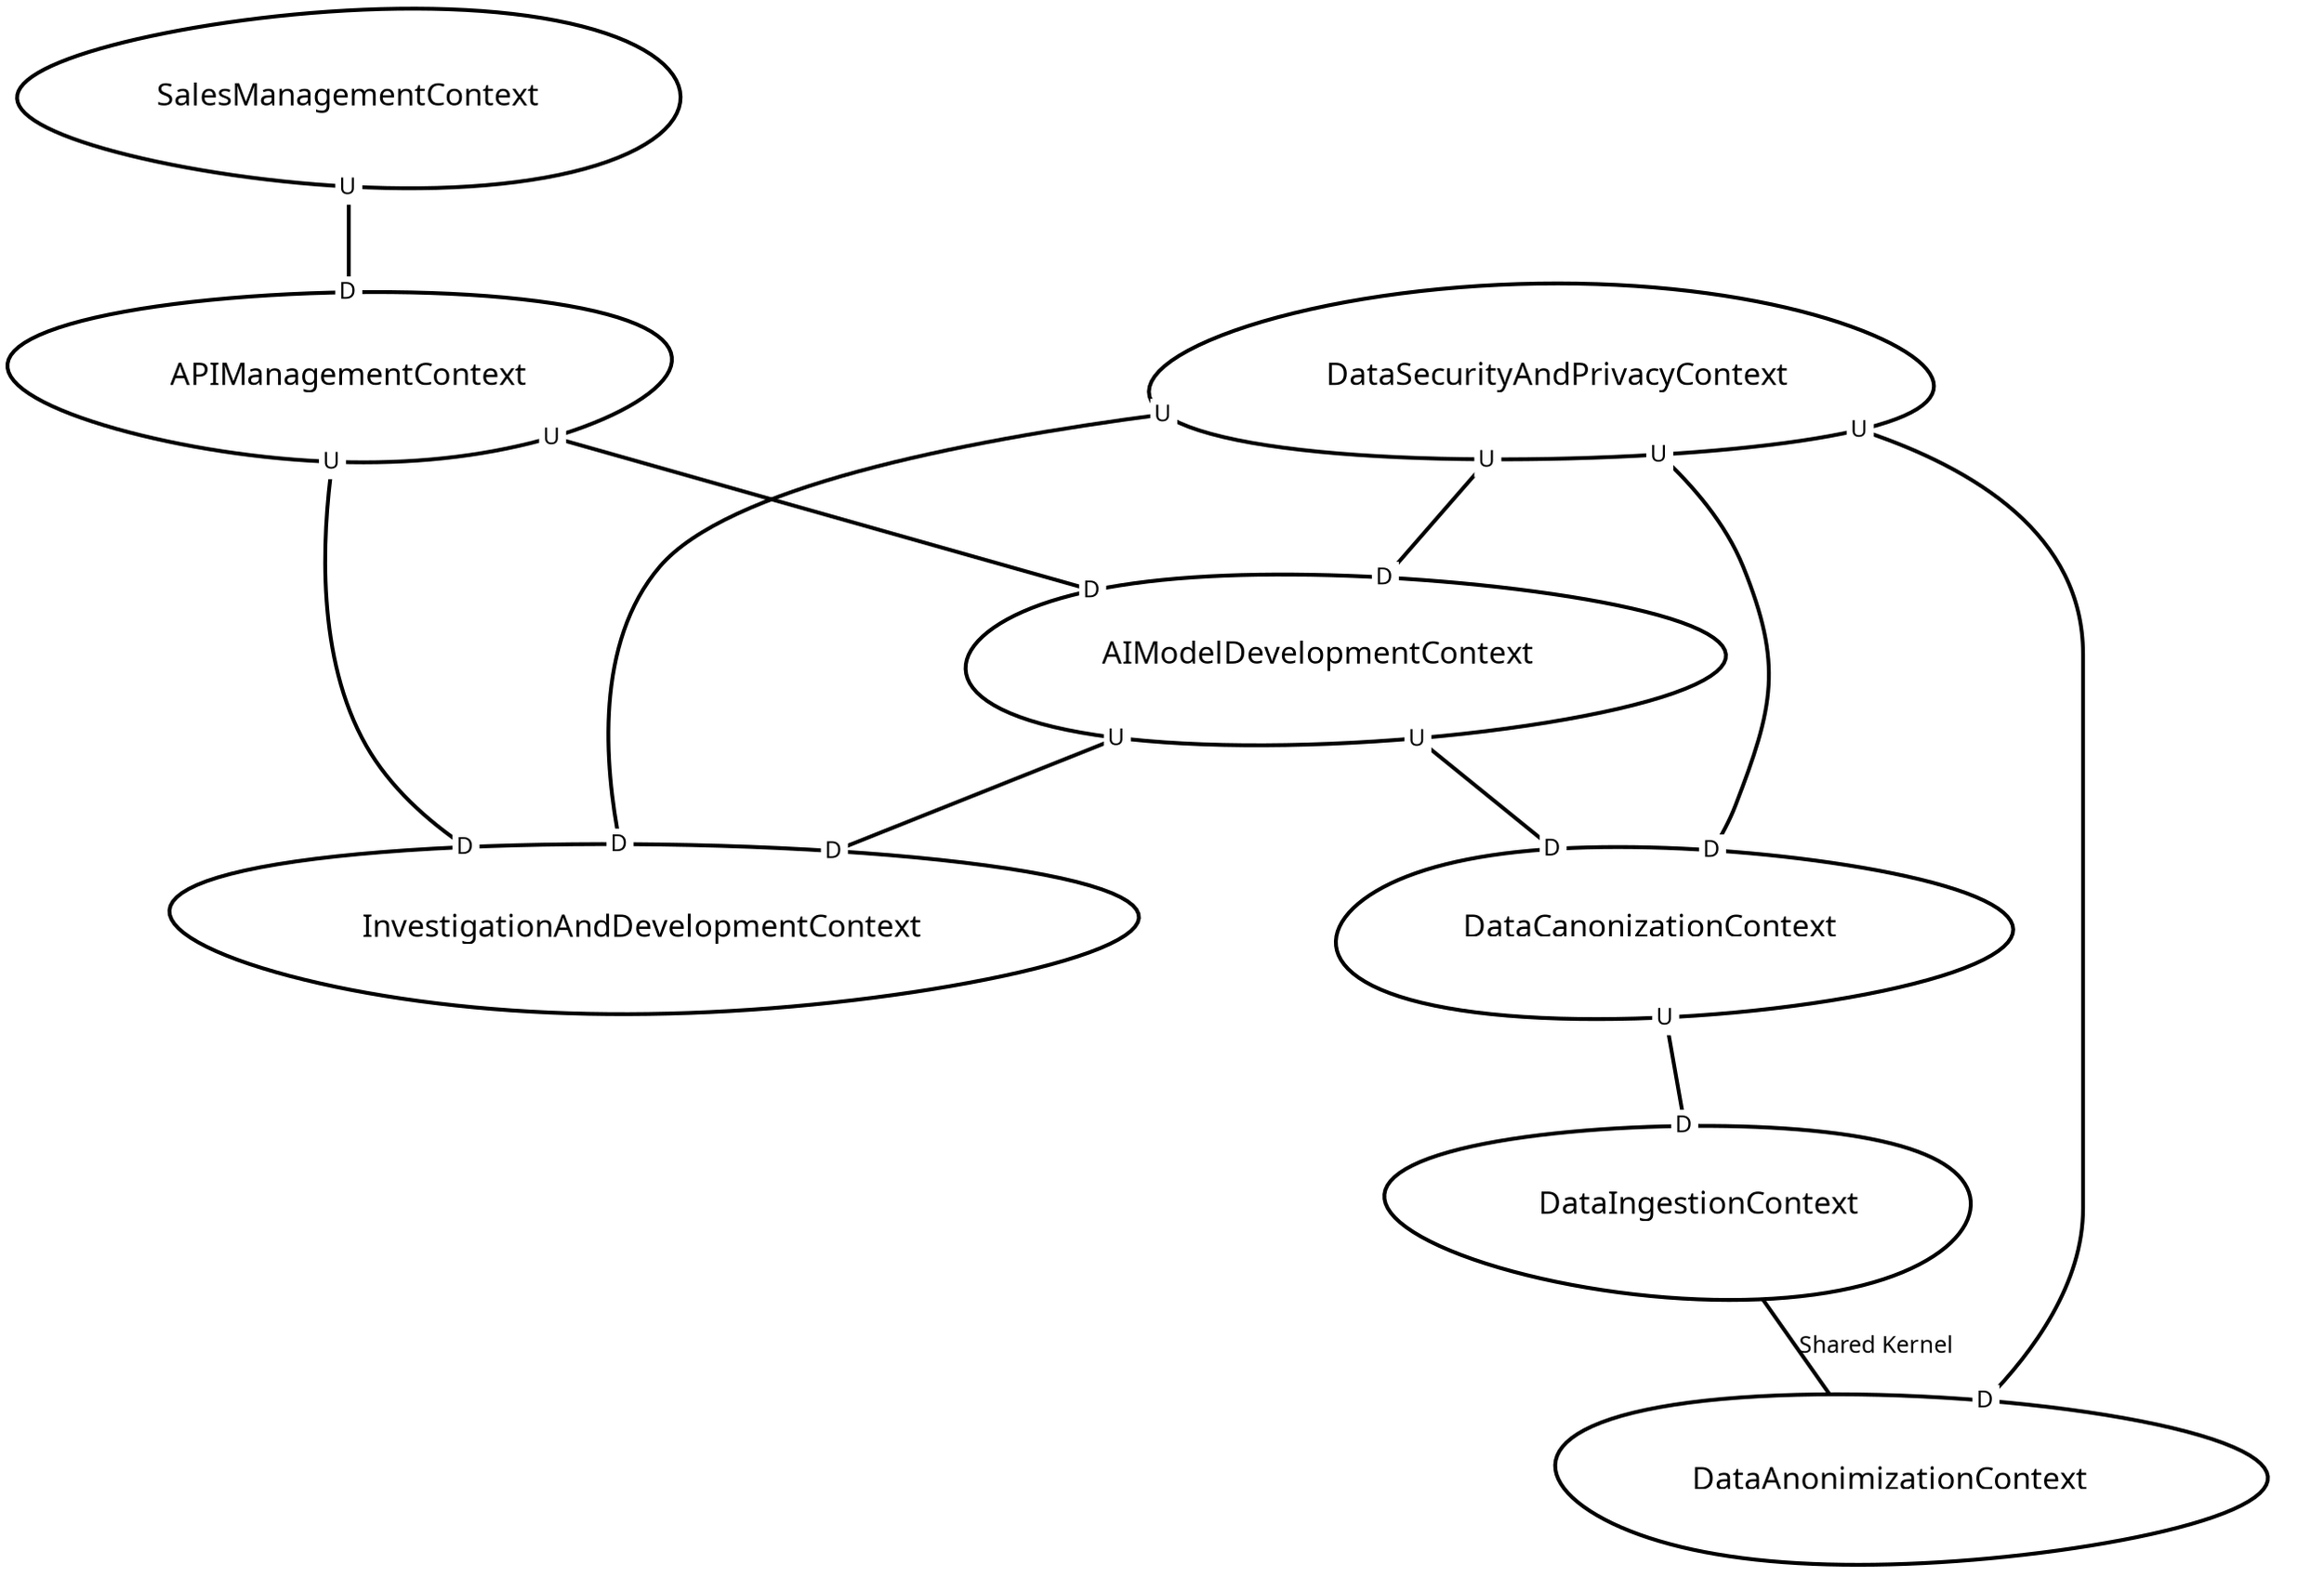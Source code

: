 digraph "ContextMapGraph" {
graph ["imagepath"="/tmp/GraphvizJava"]
"AIModelDevelopmentContext" ["margin"="0.3","orientation"="29","shape"="egg","fontsize"="16","style"="bold","label"="AIModelDevelopmentContext\n","fontname"="sans-serif"]
"DataCanonizationContext" ["margin"="0.3","orientation"="28","shape"="egg","fontsize"="16","style"="bold","label"="DataCanonizationContext\n","fontname"="sans-serif"]
"DataIngestionContext" ["margin"="0.3","orientation"="314","shape"="egg","fontsize"="16","style"="bold","label"="DataIngestionContext\n","fontname"="sans-serif"]
"DataAnonimizationContext" ["margin"="0.3","orientation"="158","shape"="egg","fontsize"="16","style"="bold","label"="DataAnonimizationContext\n","fontname"="sans-serif"]
"InvestigationAndDevelopmentContext" ["margin"="0.3","orientation"="172","shape"="egg","fontsize"="16","style"="bold","label"="InvestigationAndDevelopmentContext\n","fontname"="sans-serif"]
"APIManagementContext" ["margin"="0.3","orientation"="189","shape"="egg","fontsize"="16","style"="bold","label"="APIManagementContext\n","fontname"="sans-serif"]
"DataSecurityAndPrivacyContext" ["margin"="0.3","orientation"="242","shape"="egg","fontsize"="16","style"="bold","label"="DataSecurityAndPrivacyContext\n","fontname"="sans-serif"]
"SalesManagementContext" ["margin"="0.3","orientation"="89","shape"="egg","fontsize"="16","style"="bold","label"="SalesManagementContext\n","fontname"="sans-serif"]
"AIModelDevelopmentContext" -> "DataCanonizationContext" ["headlabel"=<<table cellspacing="0" cellborder="0" border="0">
<tr><td bgcolor="white">D</td></tr>
</table>>,"labeldistance"="0","fontsize"="12","taillabel"=<<table cellspacing="0" cellborder="0" border="0">
<tr><td bgcolor="white">U</td></tr>
</table>>,"style"="bold","label"="                                        ","dir"="none","fontname"="sans-serif"]
"AIModelDevelopmentContext" -> "InvestigationAndDevelopmentContext" ["headlabel"=<<table cellspacing="0" cellborder="0" border="0">
<tr><td bgcolor="white">D</td></tr>
</table>>,"labeldistance"="0","fontsize"="12","taillabel"=<<table cellspacing="0" cellborder="0" border="0">
<tr><td bgcolor="white">U</td></tr>
</table>>,"style"="bold","label"="                                        ","dir"="none","fontname"="sans-serif"]
"DataCanonizationContext" -> "DataIngestionContext" ["headlabel"=<<table cellspacing="0" cellborder="0" border="0">
<tr><td bgcolor="white">D</td></tr>
</table>>,"labeldistance"="0","fontsize"="12","taillabel"=<<table cellspacing="0" cellborder="0" border="0">
<tr><td bgcolor="white">U</td></tr>
</table>>,"style"="bold","label"="                                        ","dir"="none","fontname"="sans-serif"]
"DataIngestionContext" -> "DataAnonimizationContext" ["fontsize"="12","style"="bold","label"="Shared Kernel","dir"="none","fontname"="sans-serif"]
"APIManagementContext" -> "AIModelDevelopmentContext" ["headlabel"=<<table cellspacing="0" cellborder="0" border="0">
<tr><td bgcolor="white">D</td></tr>
</table>>,"labeldistance"="0","fontsize"="12","taillabel"=<<table cellspacing="0" cellborder="0" border="0">
<tr><td bgcolor="white">U</td></tr>
</table>>,"style"="bold","label"="                                        ","dir"="none","fontname"="sans-serif"]
"APIManagementContext" -> "InvestigationAndDevelopmentContext" ["headlabel"=<<table cellspacing="0" cellborder="0" border="0">
<tr><td bgcolor="white">D</td></tr>
</table>>,"labeldistance"="0","fontsize"="12","taillabel"=<<table cellspacing="0" cellborder="0" border="0">
<tr><td bgcolor="white">U</td></tr>
</table>>,"style"="bold","label"="                                        ","dir"="none","fontname"="sans-serif"]
"DataSecurityAndPrivacyContext" -> "AIModelDevelopmentContext" ["headlabel"=<<table cellspacing="0" cellborder="0" border="0">
<tr><td bgcolor="white">D</td></tr>
</table>>,"labeldistance"="0","fontsize"="12","taillabel"=<<table cellspacing="0" cellborder="0" border="0">
<tr><td bgcolor="white">U</td></tr>
</table>>,"style"="bold","label"="                                        ","dir"="none","fontname"="sans-serif"]
"DataSecurityAndPrivacyContext" -> "InvestigationAndDevelopmentContext" ["headlabel"=<<table cellspacing="0" cellborder="0" border="0">
<tr><td bgcolor="white">D</td></tr>
</table>>,"labeldistance"="0","fontsize"="12","taillabel"=<<table cellspacing="0" cellborder="0" border="0">
<tr><td bgcolor="white">U</td></tr>
</table>>,"style"="bold","label"="                                        ","dir"="none","fontname"="sans-serif"]
"DataSecurityAndPrivacyContext" -> "DataAnonimizationContext" ["headlabel"=<<table cellspacing="0" cellborder="0" border="0">
<tr><td bgcolor="white">D</td></tr>
</table>>,"labeldistance"="0","fontsize"="12","taillabel"=<<table cellspacing="0" cellborder="0" border="0">
<tr><td bgcolor="white">U</td></tr>
</table>>,"style"="bold","label"="                                        ","dir"="none","fontname"="sans-serif"]
"DataSecurityAndPrivacyContext" -> "DataCanonizationContext" ["headlabel"=<<table cellspacing="0" cellborder="0" border="0">
<tr><td bgcolor="white">D</td></tr>
</table>>,"labeldistance"="0","fontsize"="12","taillabel"=<<table cellspacing="0" cellborder="0" border="0">
<tr><td bgcolor="white">U</td></tr>
</table>>,"style"="bold","label"="                                        ","dir"="none","fontname"="sans-serif"]
"SalesManagementContext" -> "APIManagementContext" ["headlabel"=<<table cellspacing="0" cellborder="0" border="0">
<tr><td bgcolor="white">D</td></tr>
</table>>,"labeldistance"="0","fontsize"="12","taillabel"=<<table cellspacing="0" cellborder="0" border="0">
<tr><td bgcolor="white">U</td></tr>
</table>>,"style"="bold","label"="                                        ","dir"="none","fontname"="sans-serif"]
}